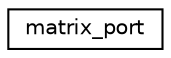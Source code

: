 digraph "Graphical Class Hierarchy"
{
  edge [fontname="Helvetica",fontsize="10",labelfontname="Helvetica",labelfontsize="10"];
  node [fontname="Helvetica",fontsize="10",shape=record];
  rankdir="LR";
  Node0 [label="matrix_port",height=0.2,width=0.4,color="black", fillcolor="white", style="filled",URL="$classmatrix__port.html"];
}
